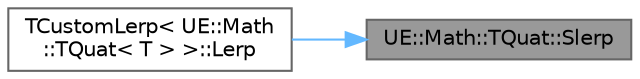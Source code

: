 digraph "UE::Math::TQuat::Slerp"
{
 // INTERACTIVE_SVG=YES
 // LATEX_PDF_SIZE
  bgcolor="transparent";
  edge [fontname=Helvetica,fontsize=10,labelfontname=Helvetica,labelfontsize=10];
  node [fontname=Helvetica,fontsize=10,shape=box,height=0.2,width=0.4];
  rankdir="RL";
  Node1 [id="Node000001",label="UE::Math::TQuat::Slerp",height=0.2,width=0.4,color="gray40", fillcolor="grey60", style="filled", fontcolor="black",tooltip="Spherical interpolation."];
  Node1 -> Node2 [id="edge1_Node000001_Node000002",dir="back",color="steelblue1",style="solid",tooltip=" "];
  Node2 [id="Node000002",label="TCustomLerp\< UE::Math\l::TQuat\< T \> \>::Lerp",height=0.2,width=0.4,color="grey40", fillcolor="white", style="filled",URL="$d3/dff/structTCustomLerp_3_01UE_1_1Math_1_1TQuat_3_01T_01_4_01_4.html#afd50a9c007c4682a96b68cb683cada57",tooltip=" "];
}

